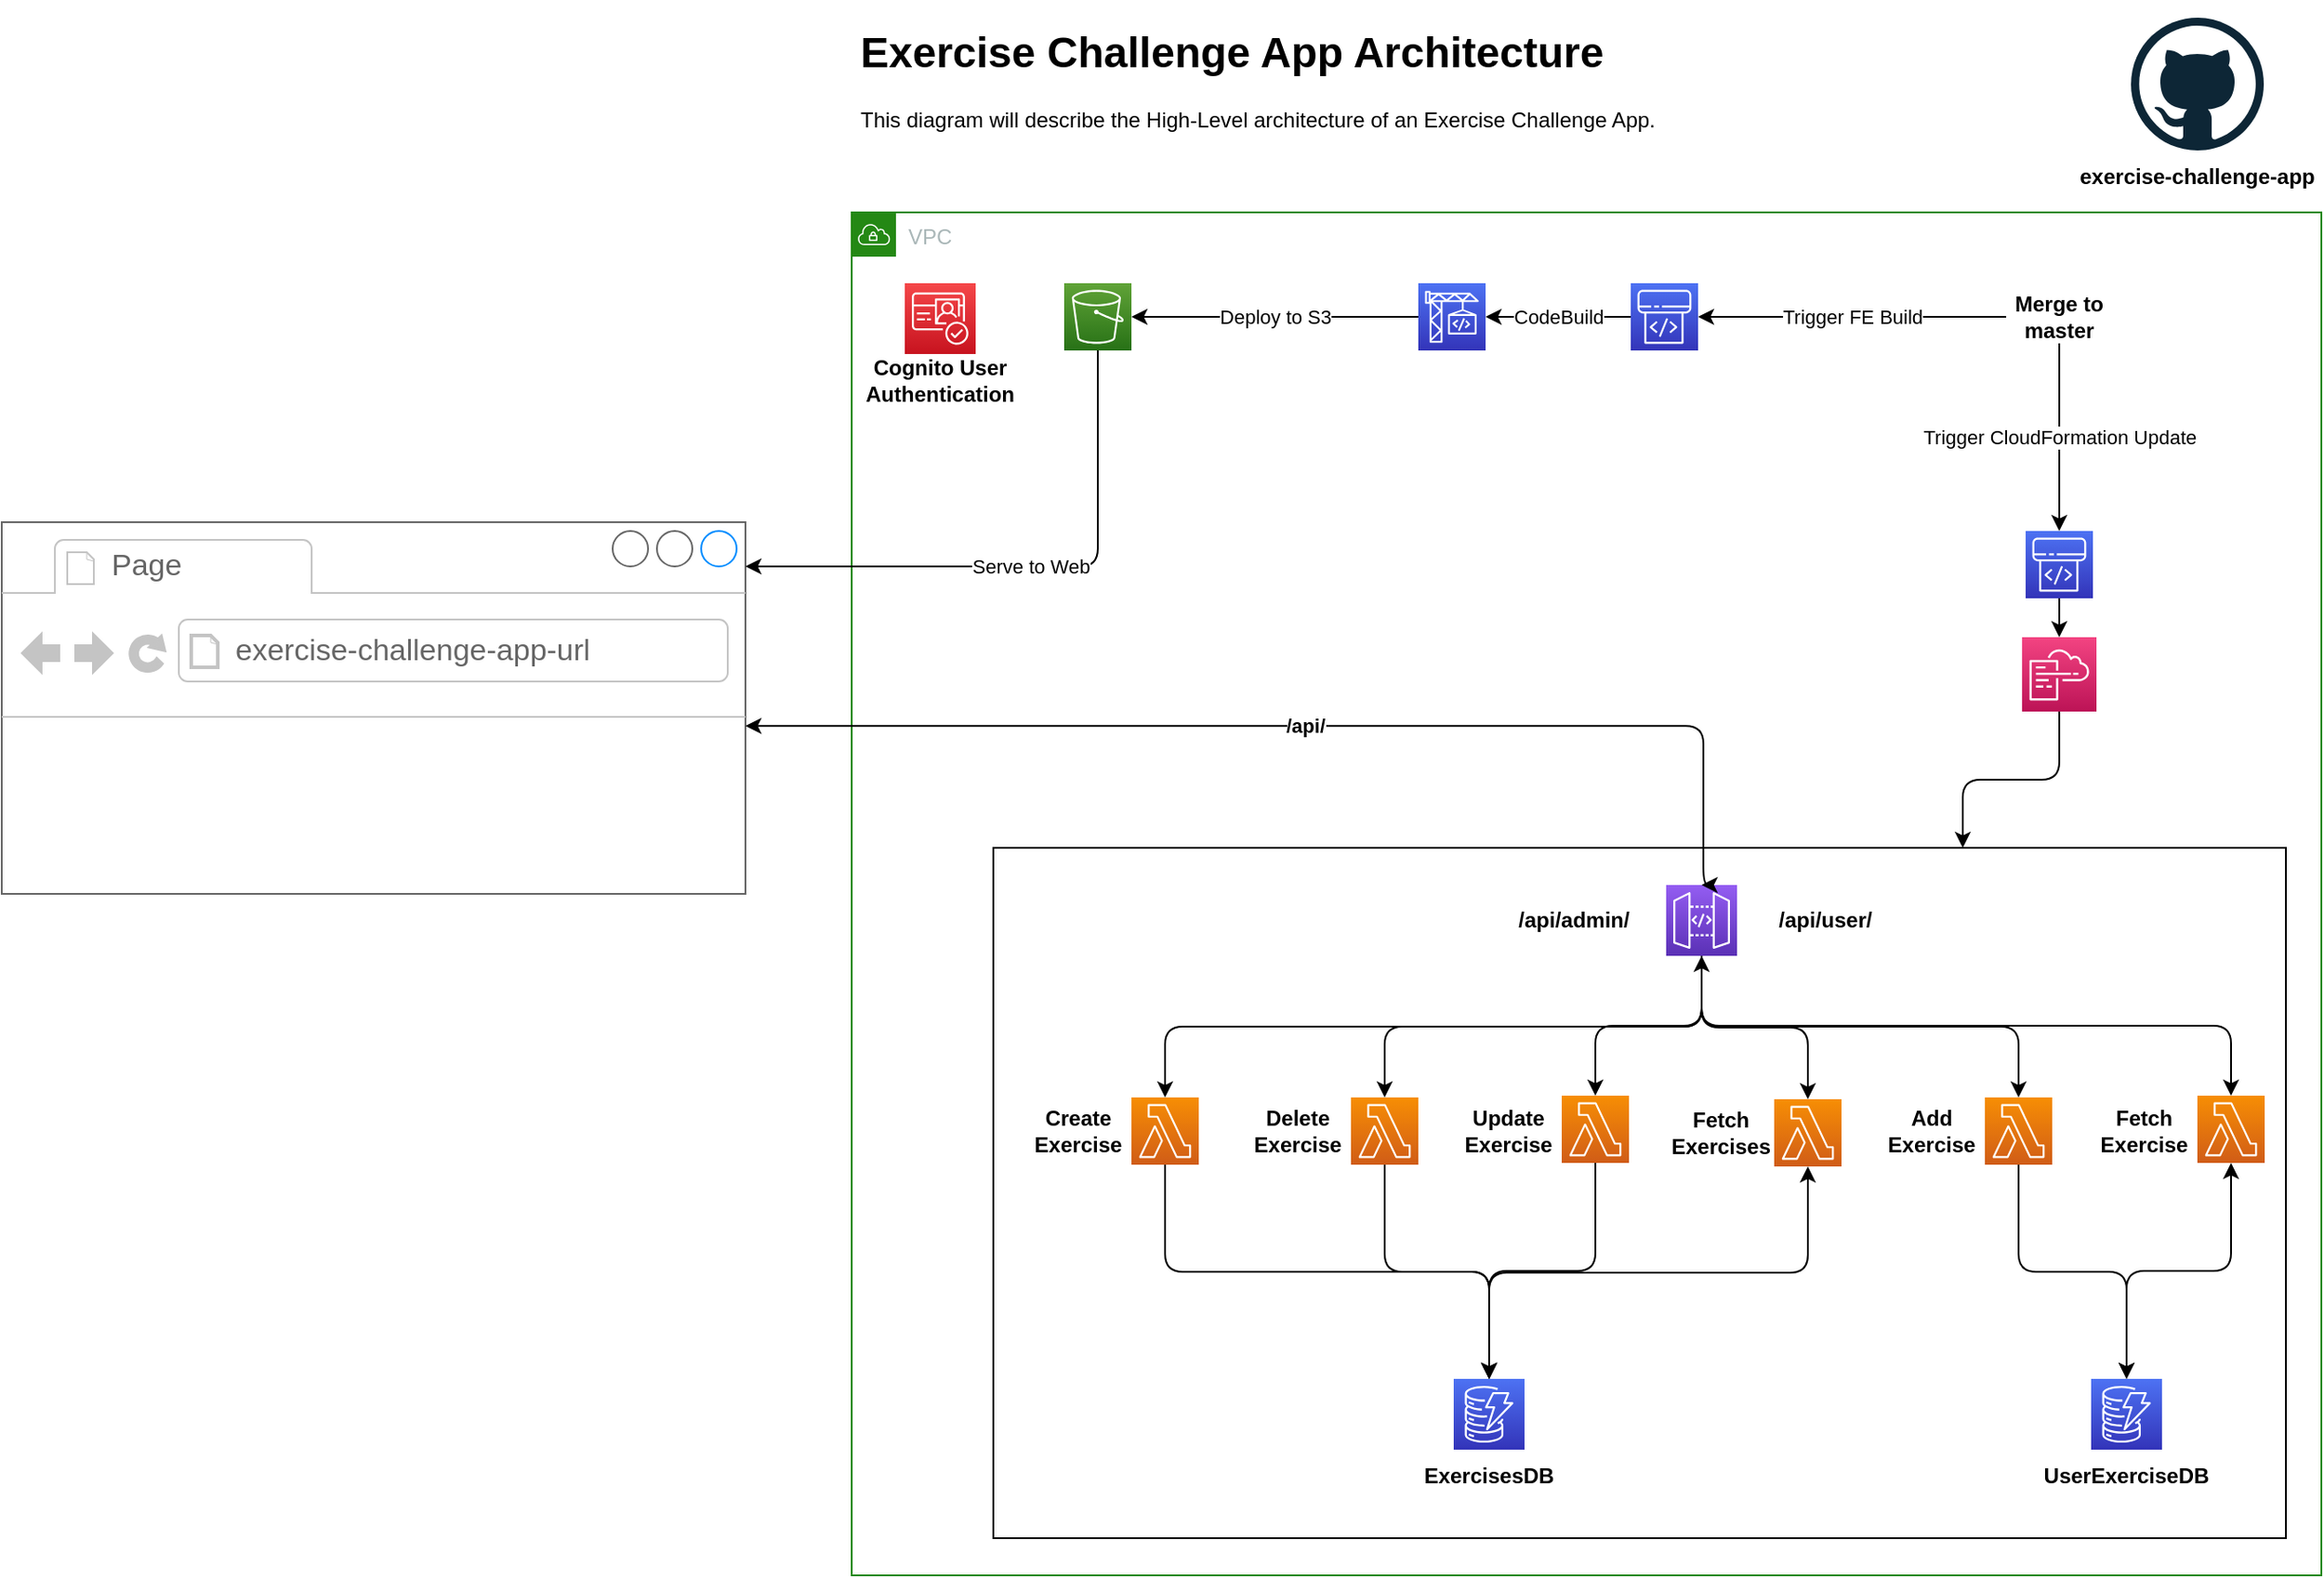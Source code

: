 <mxfile version="17.1.3" type="device"><diagram id="1_LJAoiztnNt6iOVfpd4" name="Page-1"><mxGraphModel dx="2505" dy="991" grid="1" gridSize="10" guides="1" tooltips="1" connect="1" arrows="1" fold="1" page="1" pageScale="1" pageWidth="827" pageHeight="1169" math="0" shadow="0"><root><mxCell id="0"/><mxCell id="1" parent="0"/><mxCell id="WfbO1BPPiGSPMY72WYpd-1" value="VPC" style="points=[[0,0],[0.25,0],[0.5,0],[0.75,0],[1,0],[1,0.25],[1,0.5],[1,0.75],[1,1],[0.75,1],[0.5,1],[0.25,1],[0,1],[0,0.75],[0,0.5],[0,0.25]];outlineConnect=0;gradientColor=none;html=1;whiteSpace=wrap;fontSize=12;fontStyle=0;container=1;pointerEvents=0;collapsible=0;recursiveResize=0;shape=mxgraph.aws4.group;grIcon=mxgraph.aws4.group_vpc;strokeColor=#248814;fillColor=none;verticalAlign=top;align=left;spacingLeft=30;fontColor=#AAB7B8;dashed=0;" vertex="1" parent="1"><mxGeometry x="40" y="120" width="830" height="770" as="geometry"/></mxCell><mxCell id="WfbO1BPPiGSPMY72WYpd-65" value="" style="rounded=0;whiteSpace=wrap;html=1;" vertex="1" parent="WfbO1BPPiGSPMY72WYpd-1"><mxGeometry x="80" y="359" width="730" height="390" as="geometry"/></mxCell><mxCell id="WfbO1BPPiGSPMY72WYpd-18" value="Deploy to S3" style="edgeStyle=orthogonalEdgeStyle;rounded=0;orthogonalLoop=1;jettySize=auto;html=1;exitX=0;exitY=0.5;exitDx=0;exitDy=0;exitPerimeter=0;entryX=1;entryY=0.5;entryDx=0;entryDy=0;entryPerimeter=0;" edge="1" parent="WfbO1BPPiGSPMY72WYpd-1" source="WfbO1BPPiGSPMY72WYpd-12" target="WfbO1BPPiGSPMY72WYpd-14"><mxGeometry relative="1" as="geometry"/></mxCell><mxCell id="WfbO1BPPiGSPMY72WYpd-12" value="" style="sketch=0;points=[[0,0,0],[0.25,0,0],[0.5,0,0],[0.75,0,0],[1,0,0],[0,1,0],[0.25,1,0],[0.5,1,0],[0.75,1,0],[1,1,0],[0,0.25,0],[0,0.5,0],[0,0.75,0],[1,0.25,0],[1,0.5,0],[1,0.75,0]];outlineConnect=0;fontColor=#232F3E;gradientColor=#4D72F3;gradientDirection=north;fillColor=#3334B9;strokeColor=#ffffff;dashed=0;verticalLabelPosition=bottom;verticalAlign=top;align=center;html=1;fontSize=12;fontStyle=0;aspect=fixed;shape=mxgraph.aws4.resourceIcon;resIcon=mxgraph.aws4.codebuild;" vertex="1" parent="WfbO1BPPiGSPMY72WYpd-1"><mxGeometry x="320" y="40" width="38" height="38" as="geometry"/></mxCell><mxCell id="WfbO1BPPiGSPMY72WYpd-17" value="CodeBuild" style="edgeStyle=orthogonalEdgeStyle;rounded=0;orthogonalLoop=1;jettySize=auto;html=1;exitX=0;exitY=0.5;exitDx=0;exitDy=0;exitPerimeter=0;entryX=1;entryY=0.5;entryDx=0;entryDy=0;entryPerimeter=0;" edge="1" parent="WfbO1BPPiGSPMY72WYpd-1" source="WfbO1BPPiGSPMY72WYpd-13" target="WfbO1BPPiGSPMY72WYpd-12"><mxGeometry relative="1" as="geometry"/></mxCell><mxCell id="WfbO1BPPiGSPMY72WYpd-13" value="" style="sketch=0;points=[[0,0,0],[0.25,0,0],[0.5,0,0],[0.75,0,0],[1,0,0],[0,1,0],[0.25,1,0],[0.5,1,0],[0.75,1,0],[1,1,0],[0,0.25,0],[0,0.5,0],[0,0.75,0],[1,0.25,0],[1,0.5,0],[1,0.75,0]];outlineConnect=0;fontColor=#232F3E;gradientColor=#4D72F3;gradientDirection=north;fillColor=#3334B9;strokeColor=#ffffff;dashed=0;verticalLabelPosition=bottom;verticalAlign=top;align=center;html=1;fontSize=12;fontStyle=0;aspect=fixed;shape=mxgraph.aws4.resourceIcon;resIcon=mxgraph.aws4.codepipeline;" vertex="1" parent="WfbO1BPPiGSPMY72WYpd-1"><mxGeometry x="440" y="40" width="38" height="38" as="geometry"/></mxCell><mxCell id="WfbO1BPPiGSPMY72WYpd-14" value="" style="sketch=0;points=[[0,0,0],[0.25,0,0],[0.5,0,0],[0.75,0,0],[1,0,0],[0,1,0],[0.25,1,0],[0.5,1,0],[0.75,1,0],[1,1,0],[0,0.25,0],[0,0.5,0],[0,0.75,0],[1,0.25,0],[1,0.5,0],[1,0.75,0]];outlineConnect=0;fontColor=#232F3E;gradientColor=#60A337;gradientDirection=north;fillColor=#277116;strokeColor=#ffffff;dashed=0;verticalLabelPosition=bottom;verticalAlign=top;align=center;html=1;fontSize=12;fontStyle=0;aspect=fixed;shape=mxgraph.aws4.resourceIcon;resIcon=mxgraph.aws4.s3;" vertex="1" parent="WfbO1BPPiGSPMY72WYpd-1"><mxGeometry x="120" y="40" width="38" height="38" as="geometry"/></mxCell><mxCell id="WfbO1BPPiGSPMY72WYpd-16" value="Trigger FE Build" style="edgeStyle=orthogonalEdgeStyle;rounded=0;orthogonalLoop=1;jettySize=auto;html=1;exitX=0;exitY=0.5;exitDx=0;exitDy=0;entryX=1;entryY=0.5;entryDx=0;entryDy=0;entryPerimeter=0;" edge="1" parent="WfbO1BPPiGSPMY72WYpd-1" source="WfbO1BPPiGSPMY72WYpd-15" target="WfbO1BPPiGSPMY72WYpd-13"><mxGeometry relative="1" as="geometry"/></mxCell><mxCell id="WfbO1BPPiGSPMY72WYpd-63" value="Trigger CloudFormation Update" style="edgeStyle=orthogonalEdgeStyle;rounded=1;orthogonalLoop=1;jettySize=auto;html=1;exitX=0.5;exitY=1;exitDx=0;exitDy=0;entryX=0.5;entryY=0;entryDx=0;entryDy=0;entryPerimeter=0;startArrow=none;startFill=0;" edge="1" parent="WfbO1BPPiGSPMY72WYpd-1" source="WfbO1BPPiGSPMY72WYpd-15" target="WfbO1BPPiGSPMY72WYpd-62"><mxGeometry relative="1" as="geometry"/></mxCell><mxCell id="WfbO1BPPiGSPMY72WYpd-15" value="Merge to master" style="text;html=1;strokeColor=none;fillColor=none;align=center;verticalAlign=middle;whiteSpace=wrap;rounded=0;fontStyle=1" vertex="1" parent="WfbO1BPPiGSPMY72WYpd-1"><mxGeometry x="652" y="44" width="60" height="30" as="geometry"/></mxCell><mxCell id="WfbO1BPPiGSPMY72WYpd-20" value="" style="sketch=0;points=[[0,0,0],[0.25,0,0],[0.5,0,0],[0.75,0,0],[1,0,0],[0,1,0],[0.25,1,0],[0.5,1,0],[0.75,1,0],[1,1,0],[0,0.25,0],[0,0.5,0],[0,0.75,0],[1,0.25,0],[1,0.5,0],[1,0.75,0]];outlineConnect=0;fontColor=#232F3E;gradientColor=#4D72F3;gradientDirection=north;fillColor=#3334B9;strokeColor=#ffffff;dashed=0;verticalLabelPosition=bottom;verticalAlign=top;align=center;html=1;fontSize=12;fontStyle=0;aspect=fixed;shape=mxgraph.aws4.resourceIcon;resIcon=mxgraph.aws4.dynamodb;" vertex="1" parent="WfbO1BPPiGSPMY72WYpd-1"><mxGeometry x="700" y="659" width="40" height="40" as="geometry"/></mxCell><mxCell id="WfbO1BPPiGSPMY72WYpd-24" value="" style="group" vertex="1" connectable="0" parent="WfbO1BPPiGSPMY72WYpd-1"><mxGeometry x="20" y="40" width="60" height="70" as="geometry"/></mxCell><mxCell id="WfbO1BPPiGSPMY72WYpd-22" value="" style="sketch=0;points=[[0,0,0],[0.25,0,0],[0.5,0,0],[0.75,0,0],[1,0,0],[0,1,0],[0.25,1,0],[0.5,1,0],[0.75,1,0],[1,1,0],[0,0.25,0],[0,0.5,0],[0,0.75,0],[1,0.25,0],[1,0.5,0],[1,0.75,0]];outlineConnect=0;fontColor=#232F3E;gradientColor=#F54749;gradientDirection=north;fillColor=#C7131F;strokeColor=#ffffff;dashed=0;verticalLabelPosition=bottom;verticalAlign=top;align=center;html=1;fontSize=12;fontStyle=0;aspect=fixed;shape=mxgraph.aws4.resourceIcon;resIcon=mxgraph.aws4.cognito;" vertex="1" parent="WfbO1BPPiGSPMY72WYpd-24"><mxGeometry x="10" width="40" height="40" as="geometry"/></mxCell><mxCell id="WfbO1BPPiGSPMY72WYpd-23" value="Cognito User Authentication" style="text;html=1;strokeColor=none;fillColor=none;align=center;verticalAlign=middle;whiteSpace=wrap;rounded=0;fontStyle=1" vertex="1" parent="WfbO1BPPiGSPMY72WYpd-24"><mxGeometry y="40" width="60" height="30" as="geometry"/></mxCell><mxCell id="WfbO1BPPiGSPMY72WYpd-26" value="UserExerciseDB" style="text;html=1;strokeColor=none;fillColor=none;align=center;verticalAlign=middle;whiteSpace=wrap;rounded=0;fontStyle=1" vertex="1" parent="WfbO1BPPiGSPMY72WYpd-1"><mxGeometry x="690" y="699" width="60" height="30" as="geometry"/></mxCell><mxCell id="WfbO1BPPiGSPMY72WYpd-41" style="edgeStyle=orthogonalEdgeStyle;rounded=1;orthogonalLoop=1;jettySize=auto;html=1;exitX=0.5;exitY=1;exitDx=0;exitDy=0;exitPerimeter=0;entryX=0.5;entryY=0;entryDx=0;entryDy=0;entryPerimeter=0;" edge="1" parent="WfbO1BPPiGSPMY72WYpd-1" source="WfbO1BPPiGSPMY72WYpd-27" target="WfbO1BPPiGSPMY72WYpd-28"><mxGeometry relative="1" as="geometry"/></mxCell><mxCell id="WfbO1BPPiGSPMY72WYpd-42" style="edgeStyle=orthogonalEdgeStyle;rounded=1;orthogonalLoop=1;jettySize=auto;html=1;exitX=0.5;exitY=1;exitDx=0;exitDy=0;exitPerimeter=0;entryX=0.5;entryY=0;entryDx=0;entryDy=0;entryPerimeter=0;" edge="1" parent="WfbO1BPPiGSPMY72WYpd-1" source="WfbO1BPPiGSPMY72WYpd-27" target="WfbO1BPPiGSPMY72WYpd-31"><mxGeometry relative="1" as="geometry"/></mxCell><mxCell id="WfbO1BPPiGSPMY72WYpd-43" style="edgeStyle=orthogonalEdgeStyle;rounded=1;orthogonalLoop=1;jettySize=auto;html=1;exitX=0.5;exitY=1;exitDx=0;exitDy=0;exitPerimeter=0;entryX=0.5;entryY=0;entryDx=0;entryDy=0;entryPerimeter=0;" edge="1" parent="WfbO1BPPiGSPMY72WYpd-1" source="WfbO1BPPiGSPMY72WYpd-27" target="WfbO1BPPiGSPMY72WYpd-33"><mxGeometry relative="1" as="geometry"/></mxCell><mxCell id="WfbO1BPPiGSPMY72WYpd-44" style="edgeStyle=orthogonalEdgeStyle;rounded=1;orthogonalLoop=1;jettySize=auto;html=1;exitX=0.5;exitY=1;exitDx=0;exitDy=0;exitPerimeter=0;entryX=0.5;entryY=0;entryDx=0;entryDy=0;entryPerimeter=0;startArrow=classic;startFill=1;" edge="1" parent="WfbO1BPPiGSPMY72WYpd-1" source="WfbO1BPPiGSPMY72WYpd-27" target="WfbO1BPPiGSPMY72WYpd-39"><mxGeometry relative="1" as="geometry"/></mxCell><mxCell id="WfbO1BPPiGSPMY72WYpd-45" style="edgeStyle=orthogonalEdgeStyle;rounded=1;orthogonalLoop=1;jettySize=auto;html=1;exitX=0.5;exitY=1;exitDx=0;exitDy=0;exitPerimeter=0;entryX=0.5;entryY=0;entryDx=0;entryDy=0;entryPerimeter=0;" edge="1" parent="WfbO1BPPiGSPMY72WYpd-1" source="WfbO1BPPiGSPMY72WYpd-27" target="WfbO1BPPiGSPMY72WYpd-37"><mxGeometry relative="1" as="geometry"/></mxCell><mxCell id="WfbO1BPPiGSPMY72WYpd-53" style="edgeStyle=orthogonalEdgeStyle;rounded=1;orthogonalLoop=1;jettySize=auto;html=1;exitX=0.5;exitY=1;exitDx=0;exitDy=0;exitPerimeter=0;entryX=0.5;entryY=0;entryDx=0;entryDy=0;entryPerimeter=0;startArrow=none;startFill=0;" edge="1" parent="WfbO1BPPiGSPMY72WYpd-1" source="WfbO1BPPiGSPMY72WYpd-27" target="WfbO1BPPiGSPMY72WYpd-51"><mxGeometry relative="1" as="geometry"/></mxCell><mxCell id="WfbO1BPPiGSPMY72WYpd-46" style="edgeStyle=orthogonalEdgeStyle;rounded=1;orthogonalLoop=1;jettySize=auto;html=1;exitX=0.5;exitY=1;exitDx=0;exitDy=0;exitPerimeter=0;entryX=0.5;entryY=0;entryDx=0;entryDy=0;entryPerimeter=0;" edge="1" parent="WfbO1BPPiGSPMY72WYpd-1" source="WfbO1BPPiGSPMY72WYpd-28" target="WfbO1BPPiGSPMY72WYpd-21"><mxGeometry relative="1" as="geometry"/></mxCell><mxCell id="WfbO1BPPiGSPMY72WYpd-28" value="" style="sketch=0;points=[[0,0,0],[0.25,0,0],[0.5,0,0],[0.75,0,0],[1,0,0],[0,1,0],[0.25,1,0],[0.5,1,0],[0.75,1,0],[1,1,0],[0,0.25,0],[0,0.5,0],[0,0.75,0],[1,0.25,0],[1,0.5,0],[1,0.75,0]];outlineConnect=0;fontColor=#232F3E;gradientColor=#F78E04;gradientDirection=north;fillColor=#D05C17;strokeColor=#ffffff;dashed=0;verticalLabelPosition=bottom;verticalAlign=top;align=center;html=1;fontSize=12;fontStyle=0;aspect=fixed;shape=mxgraph.aws4.resourceIcon;resIcon=mxgraph.aws4.lambda;" vertex="1" parent="WfbO1BPPiGSPMY72WYpd-1"><mxGeometry x="158" y="500" width="38" height="38" as="geometry"/></mxCell><mxCell id="WfbO1BPPiGSPMY72WYpd-30" value="Create Exercise" style="text;html=1;strokeColor=none;fillColor=none;align=center;verticalAlign=middle;whiteSpace=wrap;rounded=0;fontStyle=1" vertex="1" parent="WfbO1BPPiGSPMY72WYpd-1"><mxGeometry x="98" y="504" width="60" height="30" as="geometry"/></mxCell><mxCell id="WfbO1BPPiGSPMY72WYpd-47" style="edgeStyle=orthogonalEdgeStyle;rounded=1;orthogonalLoop=1;jettySize=auto;html=1;exitX=0.5;exitY=1;exitDx=0;exitDy=0;exitPerimeter=0;entryX=0.5;entryY=0;entryDx=0;entryDy=0;entryPerimeter=0;" edge="1" parent="WfbO1BPPiGSPMY72WYpd-1" source="WfbO1BPPiGSPMY72WYpd-31" target="WfbO1BPPiGSPMY72WYpd-21"><mxGeometry relative="1" as="geometry"/></mxCell><mxCell id="WfbO1BPPiGSPMY72WYpd-31" value="" style="sketch=0;points=[[0,0,0],[0.25,0,0],[0.5,0,0],[0.75,0,0],[1,0,0],[0,1,0],[0.25,1,0],[0.5,1,0],[0.75,1,0],[1,1,0],[0,0.25,0],[0,0.5,0],[0,0.75,0],[1,0.25,0],[1,0.5,0],[1,0.75,0]];outlineConnect=0;fontColor=#232F3E;gradientColor=#F78E04;gradientDirection=north;fillColor=#D05C17;strokeColor=#ffffff;dashed=0;verticalLabelPosition=bottom;verticalAlign=top;align=center;html=1;fontSize=12;fontStyle=0;aspect=fixed;shape=mxgraph.aws4.resourceIcon;resIcon=mxgraph.aws4.lambda;" vertex="1" parent="WfbO1BPPiGSPMY72WYpd-1"><mxGeometry x="282" y="500" width="38" height="38" as="geometry"/></mxCell><mxCell id="WfbO1BPPiGSPMY72WYpd-32" value="Delete Exercise" style="text;html=1;strokeColor=none;fillColor=none;align=center;verticalAlign=middle;whiteSpace=wrap;rounded=0;fontStyle=1" vertex="1" parent="WfbO1BPPiGSPMY72WYpd-1"><mxGeometry x="222" y="504" width="60" height="30" as="geometry"/></mxCell><mxCell id="WfbO1BPPiGSPMY72WYpd-48" style="edgeStyle=orthogonalEdgeStyle;rounded=1;orthogonalLoop=1;jettySize=auto;html=1;exitX=0.5;exitY=1;exitDx=0;exitDy=0;exitPerimeter=0;entryX=0.5;entryY=0;entryDx=0;entryDy=0;entryPerimeter=0;" edge="1" parent="WfbO1BPPiGSPMY72WYpd-1" source="WfbO1BPPiGSPMY72WYpd-33" target="WfbO1BPPiGSPMY72WYpd-21"><mxGeometry relative="1" as="geometry"/></mxCell><mxCell id="WfbO1BPPiGSPMY72WYpd-33" value="" style="sketch=0;points=[[0,0,0],[0.25,0,0],[0.5,0,0],[0.75,0,0],[1,0,0],[0,1,0],[0.25,1,0],[0.5,1,0],[0.75,1,0],[1,1,0],[0,0.25,0],[0,0.5,0],[0,0.75,0],[1,0.25,0],[1,0.5,0],[1,0.75,0]];outlineConnect=0;fontColor=#232F3E;gradientColor=#F78E04;gradientDirection=north;fillColor=#D05C17;strokeColor=#ffffff;dashed=0;verticalLabelPosition=bottom;verticalAlign=top;align=center;html=1;fontSize=12;fontStyle=0;aspect=fixed;shape=mxgraph.aws4.resourceIcon;resIcon=mxgraph.aws4.lambda;" vertex="1" parent="WfbO1BPPiGSPMY72WYpd-1"><mxGeometry x="401" y="499" width="38" height="38" as="geometry"/></mxCell><mxCell id="WfbO1BPPiGSPMY72WYpd-34" value="Update Exercise" style="text;html=1;strokeColor=none;fillColor=none;align=center;verticalAlign=middle;whiteSpace=wrap;rounded=0;fontStyle=1" vertex="1" parent="WfbO1BPPiGSPMY72WYpd-1"><mxGeometry x="341" y="504" width="60" height="30" as="geometry"/></mxCell><mxCell id="WfbO1BPPiGSPMY72WYpd-36" value="" style="group" vertex="1" connectable="0" parent="WfbO1BPPiGSPMY72WYpd-1"><mxGeometry x="330" y="659" width="60" height="70" as="geometry"/></mxCell><mxCell id="WfbO1BPPiGSPMY72WYpd-21" value="" style="sketch=0;points=[[0,0,0],[0.25,0,0],[0.5,0,0],[0.75,0,0],[1,0,0],[0,1,0],[0.25,1,0],[0.5,1,0],[0.75,1,0],[1,1,0],[0,0.25,0],[0,0.5,0],[0,0.75,0],[1,0.25,0],[1,0.5,0],[1,0.75,0]];outlineConnect=0;fontColor=#232F3E;gradientColor=#4D72F3;gradientDirection=north;fillColor=#3334B9;strokeColor=#ffffff;dashed=0;verticalLabelPosition=bottom;verticalAlign=top;align=center;html=1;fontSize=12;fontStyle=0;aspect=fixed;shape=mxgraph.aws4.resourceIcon;resIcon=mxgraph.aws4.dynamodb;" vertex="1" parent="WfbO1BPPiGSPMY72WYpd-36"><mxGeometry x="10" width="40" height="40" as="geometry"/></mxCell><mxCell id="WfbO1BPPiGSPMY72WYpd-25" value="ExercisesDB" style="text;html=1;strokeColor=none;fillColor=none;align=center;verticalAlign=middle;whiteSpace=wrap;rounded=0;fontStyle=1" vertex="1" parent="WfbO1BPPiGSPMY72WYpd-36"><mxGeometry y="40" width="60" height="30" as="geometry"/></mxCell><mxCell id="WfbO1BPPiGSPMY72WYpd-50" style="edgeStyle=orthogonalEdgeStyle;rounded=1;orthogonalLoop=1;jettySize=auto;html=1;exitX=0.5;exitY=1;exitDx=0;exitDy=0;exitPerimeter=0;entryX=0.5;entryY=0;entryDx=0;entryDy=0;entryPerimeter=0;startArrow=none;startFill=0;" edge="1" parent="WfbO1BPPiGSPMY72WYpd-1" source="WfbO1BPPiGSPMY72WYpd-37" target="WfbO1BPPiGSPMY72WYpd-20"><mxGeometry relative="1" as="geometry"/></mxCell><mxCell id="WfbO1BPPiGSPMY72WYpd-37" value="" style="sketch=0;points=[[0,0,0],[0.25,0,0],[0.5,0,0],[0.75,0,0],[1,0,0],[0,1,0],[0.25,1,0],[0.5,1,0],[0.75,1,0],[1,1,0],[0,0.25,0],[0,0.5,0],[0,0.75,0],[1,0.25,0],[1,0.5,0],[1,0.75,0]];outlineConnect=0;fontColor=#232F3E;gradientColor=#F78E04;gradientDirection=north;fillColor=#D05C17;strokeColor=#ffffff;dashed=0;verticalLabelPosition=bottom;verticalAlign=top;align=center;html=1;fontSize=12;fontStyle=0;aspect=fixed;shape=mxgraph.aws4.resourceIcon;resIcon=mxgraph.aws4.lambda;" vertex="1" parent="WfbO1BPPiGSPMY72WYpd-1"><mxGeometry x="640" y="500" width="38" height="38" as="geometry"/></mxCell><mxCell id="WfbO1BPPiGSPMY72WYpd-38" value="Add Exercise" style="text;html=1;strokeColor=none;fillColor=none;align=center;verticalAlign=middle;whiteSpace=wrap;rounded=0;fontStyle=1" vertex="1" parent="WfbO1BPPiGSPMY72WYpd-1"><mxGeometry x="580" y="504" width="60" height="30" as="geometry"/></mxCell><mxCell id="WfbO1BPPiGSPMY72WYpd-49" style="edgeStyle=orthogonalEdgeStyle;rounded=1;orthogonalLoop=1;jettySize=auto;html=1;exitX=0.5;exitY=1;exitDx=0;exitDy=0;exitPerimeter=0;entryX=0.5;entryY=0;entryDx=0;entryDy=0;entryPerimeter=0;startArrow=classic;startFill=1;" edge="1" parent="WfbO1BPPiGSPMY72WYpd-1" source="WfbO1BPPiGSPMY72WYpd-39" target="WfbO1BPPiGSPMY72WYpd-21"><mxGeometry relative="1" as="geometry"/></mxCell><mxCell id="WfbO1BPPiGSPMY72WYpd-39" value="" style="sketch=0;points=[[0,0,0],[0.25,0,0],[0.5,0,0],[0.75,0,0],[1,0,0],[0,1,0],[0.25,1,0],[0.5,1,0],[0.75,1,0],[1,1,0],[0,0.25,0],[0,0.5,0],[0,0.75,0],[1,0.25,0],[1,0.5,0],[1,0.75,0]];outlineConnect=0;fontColor=#232F3E;gradientColor=#F78E04;gradientDirection=north;fillColor=#D05C17;strokeColor=#ffffff;dashed=0;verticalLabelPosition=bottom;verticalAlign=top;align=center;html=1;fontSize=12;fontStyle=0;aspect=fixed;shape=mxgraph.aws4.resourceIcon;resIcon=mxgraph.aws4.lambda;" vertex="1" parent="WfbO1BPPiGSPMY72WYpd-1"><mxGeometry x="521" y="501" width="38" height="38" as="geometry"/></mxCell><mxCell id="WfbO1BPPiGSPMY72WYpd-40" value="Fetch Exercises" style="text;html=1;strokeColor=none;fillColor=none;align=center;verticalAlign=middle;whiteSpace=wrap;rounded=0;fontStyle=1" vertex="1" parent="WfbO1BPPiGSPMY72WYpd-1"><mxGeometry x="461" y="505" width="60" height="30" as="geometry"/></mxCell><mxCell id="WfbO1BPPiGSPMY72WYpd-54" style="edgeStyle=orthogonalEdgeStyle;rounded=1;orthogonalLoop=1;jettySize=auto;html=1;exitX=0.5;exitY=1;exitDx=0;exitDy=0;exitPerimeter=0;entryX=0.5;entryY=0;entryDx=0;entryDy=0;entryPerimeter=0;startArrow=classic;startFill=1;" edge="1" parent="WfbO1BPPiGSPMY72WYpd-1" source="WfbO1BPPiGSPMY72WYpd-51" target="WfbO1BPPiGSPMY72WYpd-20"><mxGeometry relative="1" as="geometry"/></mxCell><mxCell id="WfbO1BPPiGSPMY72WYpd-51" value="" style="sketch=0;points=[[0,0,0],[0.25,0,0],[0.5,0,0],[0.75,0,0],[1,0,0],[0,1,0],[0.25,1,0],[0.5,1,0],[0.75,1,0],[1,1,0],[0,0.25,0],[0,0.5,0],[0,0.75,0],[1,0.25,0],[1,0.5,0],[1,0.75,0]];outlineConnect=0;fontColor=#232F3E;gradientColor=#F78E04;gradientDirection=north;fillColor=#D05C17;strokeColor=#ffffff;dashed=0;verticalLabelPosition=bottom;verticalAlign=top;align=center;html=1;fontSize=12;fontStyle=0;aspect=fixed;shape=mxgraph.aws4.resourceIcon;resIcon=mxgraph.aws4.lambda;" vertex="1" parent="WfbO1BPPiGSPMY72WYpd-1"><mxGeometry x="760" y="499" width="38" height="38" as="geometry"/></mxCell><mxCell id="WfbO1BPPiGSPMY72WYpd-52" value="Fetch Exercise" style="text;html=1;strokeColor=none;fillColor=none;align=center;verticalAlign=middle;whiteSpace=wrap;rounded=0;fontStyle=1" vertex="1" parent="WfbO1BPPiGSPMY72WYpd-1"><mxGeometry x="700" y="504" width="60" height="30" as="geometry"/></mxCell><mxCell id="WfbO1BPPiGSPMY72WYpd-66" style="edgeStyle=orthogonalEdgeStyle;rounded=1;orthogonalLoop=1;jettySize=auto;html=1;exitX=0.5;exitY=1;exitDx=0;exitDy=0;exitPerimeter=0;entryX=0.75;entryY=0;entryDx=0;entryDy=0;startArrow=none;startFill=0;" edge="1" parent="WfbO1BPPiGSPMY72WYpd-1" source="WfbO1BPPiGSPMY72WYpd-61" target="WfbO1BPPiGSPMY72WYpd-65"><mxGeometry relative="1" as="geometry"/></mxCell><mxCell id="WfbO1BPPiGSPMY72WYpd-61" value="" style="sketch=0;points=[[0,0,0],[0.25,0,0],[0.5,0,0],[0.75,0,0],[1,0,0],[0,1,0],[0.25,1,0],[0.5,1,0],[0.75,1,0],[1,1,0],[0,0.25,0],[0,0.5,0],[0,0.75,0],[1,0.25,0],[1,0.5,0],[1,0.75,0]];points=[[0,0,0],[0.25,0,0],[0.5,0,0],[0.75,0,0],[1,0,0],[0,1,0],[0.25,1,0],[0.5,1,0],[0.75,1,0],[1,1,0],[0,0.25,0],[0,0.5,0],[0,0.75,0],[1,0.25,0],[1,0.5,0],[1,0.75,0]];outlineConnect=0;fontColor=#232F3E;gradientColor=#F34482;gradientDirection=north;fillColor=#BC1356;strokeColor=#ffffff;dashed=0;verticalLabelPosition=bottom;verticalAlign=top;align=center;html=1;fontSize=12;fontStyle=0;aspect=fixed;shape=mxgraph.aws4.resourceIcon;resIcon=mxgraph.aws4.cloudformation;" vertex="1" parent="WfbO1BPPiGSPMY72WYpd-1"><mxGeometry x="661" y="240" width="42" height="42" as="geometry"/></mxCell><mxCell id="WfbO1BPPiGSPMY72WYpd-64" style="edgeStyle=orthogonalEdgeStyle;rounded=1;orthogonalLoop=1;jettySize=auto;html=1;exitX=0.5;exitY=1;exitDx=0;exitDy=0;exitPerimeter=0;entryX=0.5;entryY=0;entryDx=0;entryDy=0;entryPerimeter=0;startArrow=none;startFill=0;" edge="1" parent="WfbO1BPPiGSPMY72WYpd-1" source="WfbO1BPPiGSPMY72WYpd-62" target="WfbO1BPPiGSPMY72WYpd-61"><mxGeometry relative="1" as="geometry"/></mxCell><mxCell id="WfbO1BPPiGSPMY72WYpd-62" value="" style="sketch=0;points=[[0,0,0],[0.25,0,0],[0.5,0,0],[0.75,0,0],[1,0,0],[0,1,0],[0.25,1,0],[0.5,1,0],[0.75,1,0],[1,1,0],[0,0.25,0],[0,0.5,0],[0,0.75,0],[1,0.25,0],[1,0.5,0],[1,0.75,0]];outlineConnect=0;fontColor=#232F3E;gradientColor=#4D72F3;gradientDirection=north;fillColor=#3334B9;strokeColor=#ffffff;dashed=0;verticalLabelPosition=bottom;verticalAlign=top;align=center;html=1;fontSize=12;fontStyle=0;aspect=fixed;shape=mxgraph.aws4.resourceIcon;resIcon=mxgraph.aws4.codepipeline;" vertex="1" parent="WfbO1BPPiGSPMY72WYpd-1"><mxGeometry x="663" y="180" width="38" height="38" as="geometry"/></mxCell><mxCell id="WfbO1BPPiGSPMY72WYpd-67" value="" style="group" vertex="1" connectable="0" parent="WfbO1BPPiGSPMY72WYpd-1"><mxGeometry x="378" y="380" width="202" height="40" as="geometry"/></mxCell><mxCell id="WfbO1BPPiGSPMY72WYpd-27" value="" style="sketch=0;points=[[0,0,0],[0.25,0,0],[0.5,0,0],[0.75,0,0],[1,0,0],[0,1,0],[0.25,1,0],[0.5,1,0],[0.75,1,0],[1,1,0],[0,0.25,0],[0,0.5,0],[0,0.75,0],[1,0.25,0],[1,0.5,0],[1,0.75,0]];outlineConnect=0;fontColor=#232F3E;gradientColor=#945DF2;gradientDirection=north;fillColor=#5A30B5;strokeColor=#ffffff;dashed=0;verticalLabelPosition=bottom;verticalAlign=top;align=center;html=1;fontSize=12;fontStyle=0;aspect=fixed;shape=mxgraph.aws4.resourceIcon;resIcon=mxgraph.aws4.api_gateway;" vertex="1" parent="WfbO1BPPiGSPMY72WYpd-67"><mxGeometry x="82" width="40" height="40" as="geometry"/></mxCell><mxCell id="WfbO1BPPiGSPMY72WYpd-29" value="/api/admin/" style="text;html=1;strokeColor=none;fillColor=none;align=center;verticalAlign=middle;whiteSpace=wrap;rounded=0;fontStyle=1" vertex="1" parent="WfbO1BPPiGSPMY72WYpd-67"><mxGeometry y="5" width="60" height="30" as="geometry"/></mxCell><mxCell id="WfbO1BPPiGSPMY72WYpd-57" value="/api/user/" style="text;html=1;strokeColor=none;fillColor=none;align=center;verticalAlign=middle;whiteSpace=wrap;rounded=0;fontStyle=1" vertex="1" parent="WfbO1BPPiGSPMY72WYpd-67"><mxGeometry x="142" y="5" width="60" height="30" as="geometry"/></mxCell><mxCell id="WfbO1BPPiGSPMY72WYpd-4" value="&lt;h1&gt;Exercise Challenge App Architecture&lt;/h1&gt;&lt;p&gt;This diagram will describe the High-Level architecture of an Exercise Challenge App.&amp;nbsp;&lt;/p&gt;" style="text;html=1;strokeColor=none;fillColor=none;spacing=5;spacingTop=-20;whiteSpace=wrap;overflow=hidden;rounded=0;" vertex="1" parent="1"><mxGeometry x="40" y="10" width="490" height="120" as="geometry"/></mxCell><mxCell id="WfbO1BPPiGSPMY72WYpd-6" value="" style="group" vertex="1" connectable="0" parent="1"><mxGeometry x="730" y="10" width="140" height="105" as="geometry"/></mxCell><mxCell id="WfbO1BPPiGSPMY72WYpd-2" value="" style="dashed=0;outlineConnect=0;html=1;align=center;labelPosition=center;verticalLabelPosition=bottom;verticalAlign=top;shape=mxgraph.weblogos.github" vertex="1" parent="WfbO1BPPiGSPMY72WYpd-6"><mxGeometry x="32.5" width="75" height="75" as="geometry"/></mxCell><mxCell id="WfbO1BPPiGSPMY72WYpd-5" value="exercise-challenge-app" style="text;html=1;strokeColor=none;fillColor=none;align=center;verticalAlign=middle;whiteSpace=wrap;rounded=0;fontStyle=1" vertex="1" parent="WfbO1BPPiGSPMY72WYpd-6"><mxGeometry y="75" width="140" height="30" as="geometry"/></mxCell><mxCell id="WfbO1BPPiGSPMY72WYpd-7" value="" style="strokeWidth=1;shadow=0;dashed=0;align=center;html=1;shape=mxgraph.mockup.containers.browserWindow;rSize=0;strokeColor=#666666;strokeColor2=#008cff;strokeColor3=#c4c4c4;mainText=,;recursiveResize=0;" vertex="1" parent="1"><mxGeometry x="-440" y="295" width="420" height="210" as="geometry"/></mxCell><mxCell id="WfbO1BPPiGSPMY72WYpd-8" value="Page" style="strokeWidth=1;shadow=0;dashed=0;align=center;html=1;shape=mxgraph.mockup.containers.anchor;fontSize=17;fontColor=#666666;align=left;" vertex="1" parent="WfbO1BPPiGSPMY72WYpd-7"><mxGeometry x="60" y="12" width="110" height="26" as="geometry"/></mxCell><mxCell id="WfbO1BPPiGSPMY72WYpd-9" value="exercise-challenge-app-url" style="strokeWidth=1;shadow=0;dashed=0;align=center;html=1;shape=mxgraph.mockup.containers.anchor;rSize=0;fontSize=17;fontColor=#666666;align=left;" vertex="1" parent="WfbO1BPPiGSPMY72WYpd-7"><mxGeometry x="130" y="60" width="250" height="26" as="geometry"/></mxCell><mxCell id="WfbO1BPPiGSPMY72WYpd-19" value="Serve to Web" style="edgeStyle=orthogonalEdgeStyle;rounded=1;orthogonalLoop=1;jettySize=auto;html=1;exitX=0.5;exitY=1;exitDx=0;exitDy=0;exitPerimeter=0;" edge="1" parent="1" source="WfbO1BPPiGSPMY72WYpd-14" target="WfbO1BPPiGSPMY72WYpd-7"><mxGeometry relative="1" as="geometry"><Array as="points"><mxPoint x="179" y="320"/></Array></mxGeometry></mxCell><mxCell id="WfbO1BPPiGSPMY72WYpd-56" value="/api/" style="edgeStyle=orthogonalEdgeStyle;rounded=1;orthogonalLoop=1;jettySize=auto;html=1;exitX=0.5;exitY=0;exitDx=0;exitDy=0;exitPerimeter=0;entryX=1;entryY=0.548;entryDx=0;entryDy=0;entryPerimeter=0;startArrow=classic;startFill=1;fontStyle=1" edge="1" parent="1" source="WfbO1BPPiGSPMY72WYpd-27" target="WfbO1BPPiGSPMY72WYpd-7"><mxGeometry relative="1" as="geometry"><Array as="points"><mxPoint x="521" y="410"/></Array></mxGeometry></mxCell></root></mxGraphModel></diagram></mxfile>